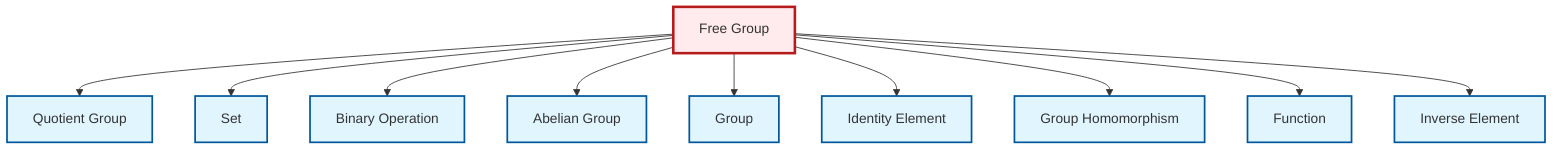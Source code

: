 graph TD
    classDef definition fill:#e1f5fe,stroke:#01579b,stroke-width:2px
    classDef theorem fill:#f3e5f5,stroke:#4a148c,stroke-width:2px
    classDef axiom fill:#fff3e0,stroke:#e65100,stroke-width:2px
    classDef example fill:#e8f5e9,stroke:#1b5e20,stroke-width:2px
    classDef current fill:#ffebee,stroke:#b71c1c,stroke-width:3px
    def-abelian-group["Abelian Group"]:::definition
    def-function["Function"]:::definition
    def-homomorphism["Group Homomorphism"]:::definition
    def-free-group["Free Group"]:::definition
    def-binary-operation["Binary Operation"]:::definition
    def-identity-element["Identity Element"]:::definition
    def-set["Set"]:::definition
    def-inverse-element["Inverse Element"]:::definition
    def-group["Group"]:::definition
    def-quotient-group["Quotient Group"]:::definition
    def-free-group --> def-quotient-group
    def-free-group --> def-set
    def-free-group --> def-binary-operation
    def-free-group --> def-abelian-group
    def-free-group --> def-group
    def-free-group --> def-identity-element
    def-free-group --> def-homomorphism
    def-free-group --> def-function
    def-free-group --> def-inverse-element
    class def-free-group current